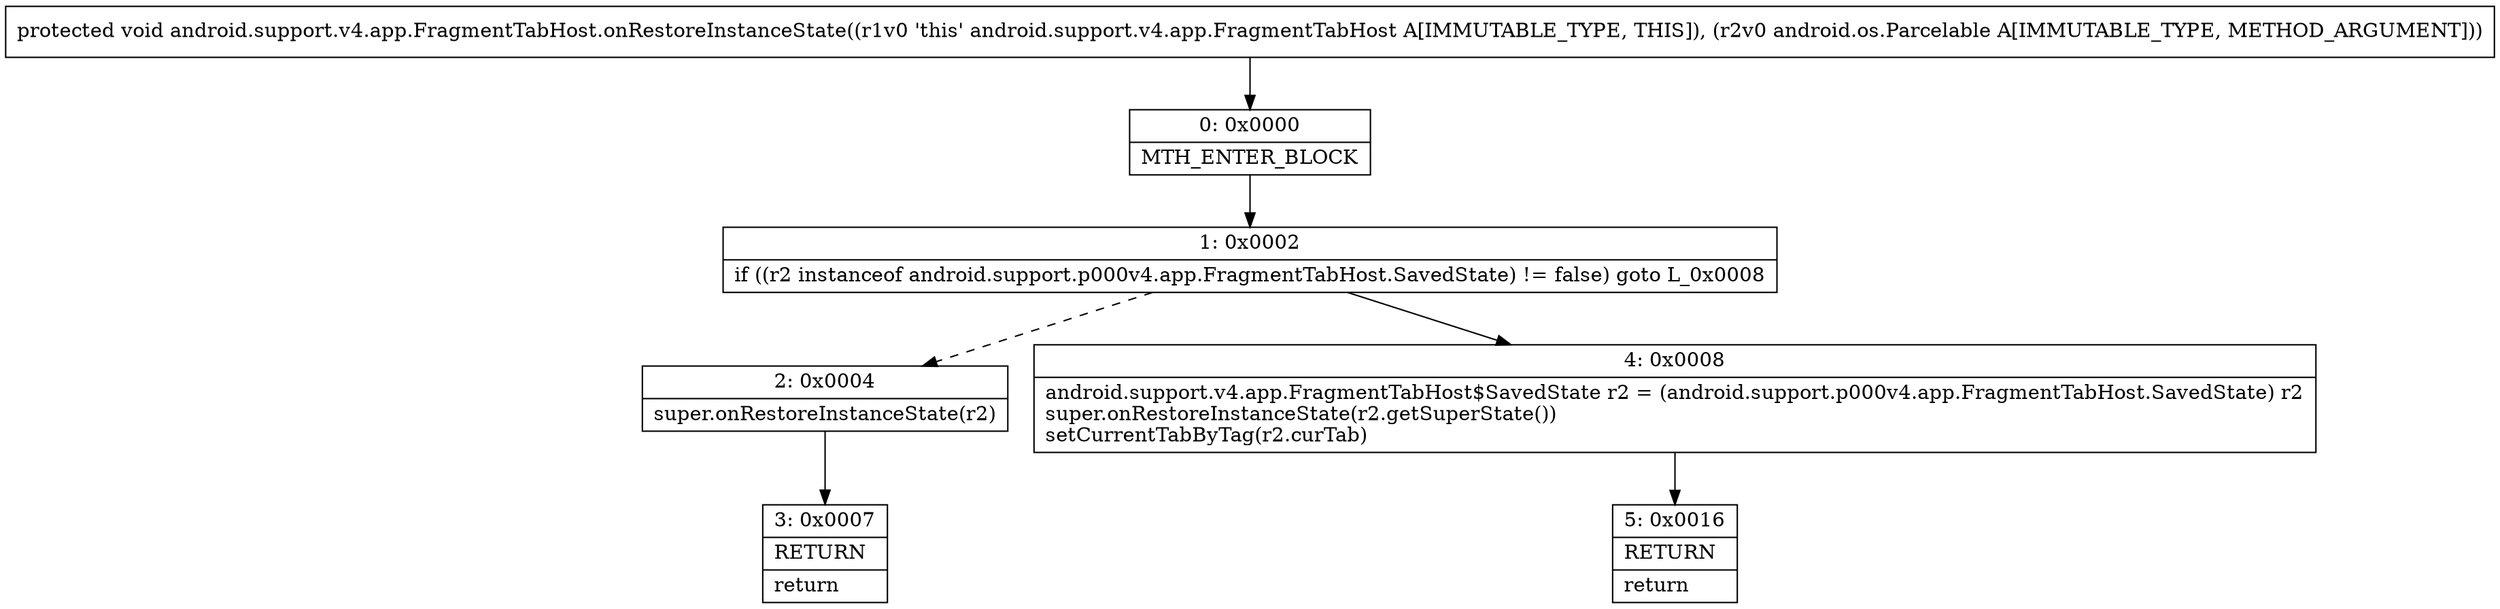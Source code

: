 digraph "CFG forandroid.support.v4.app.FragmentTabHost.onRestoreInstanceState(Landroid\/os\/Parcelable;)V" {
Node_0 [shape=record,label="{0\:\ 0x0000|MTH_ENTER_BLOCK\l}"];
Node_1 [shape=record,label="{1\:\ 0x0002|if ((r2 instanceof android.support.p000v4.app.FragmentTabHost.SavedState) != false) goto L_0x0008\l}"];
Node_2 [shape=record,label="{2\:\ 0x0004|super.onRestoreInstanceState(r2)\l}"];
Node_3 [shape=record,label="{3\:\ 0x0007|RETURN\l|return\l}"];
Node_4 [shape=record,label="{4\:\ 0x0008|android.support.v4.app.FragmentTabHost$SavedState r2 = (android.support.p000v4.app.FragmentTabHost.SavedState) r2\lsuper.onRestoreInstanceState(r2.getSuperState())\lsetCurrentTabByTag(r2.curTab)\l}"];
Node_5 [shape=record,label="{5\:\ 0x0016|RETURN\l|return\l}"];
MethodNode[shape=record,label="{protected void android.support.v4.app.FragmentTabHost.onRestoreInstanceState((r1v0 'this' android.support.v4.app.FragmentTabHost A[IMMUTABLE_TYPE, THIS]), (r2v0 android.os.Parcelable A[IMMUTABLE_TYPE, METHOD_ARGUMENT])) }"];
MethodNode -> Node_0;
Node_0 -> Node_1;
Node_1 -> Node_2[style=dashed];
Node_1 -> Node_4;
Node_2 -> Node_3;
Node_4 -> Node_5;
}

